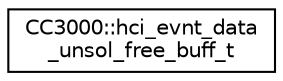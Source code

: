digraph "Graphical Class Hierarchy"
{
  edge [fontname="Helvetica",fontsize="10",labelfontname="Helvetica",labelfontsize="10"];
  node [fontname="Helvetica",fontsize="10",shape=record];
  rankdir="LR";
  Node1 [label="CC3000::hci_evnt_data\l_unsol_free_buff_t",height=0.2,width=0.4,color="black", fillcolor="white", style="filled",URL="$d5/d6b/structCC3000_1_1hci__evnt__data__unsol__free__buff__t.html"];
}
